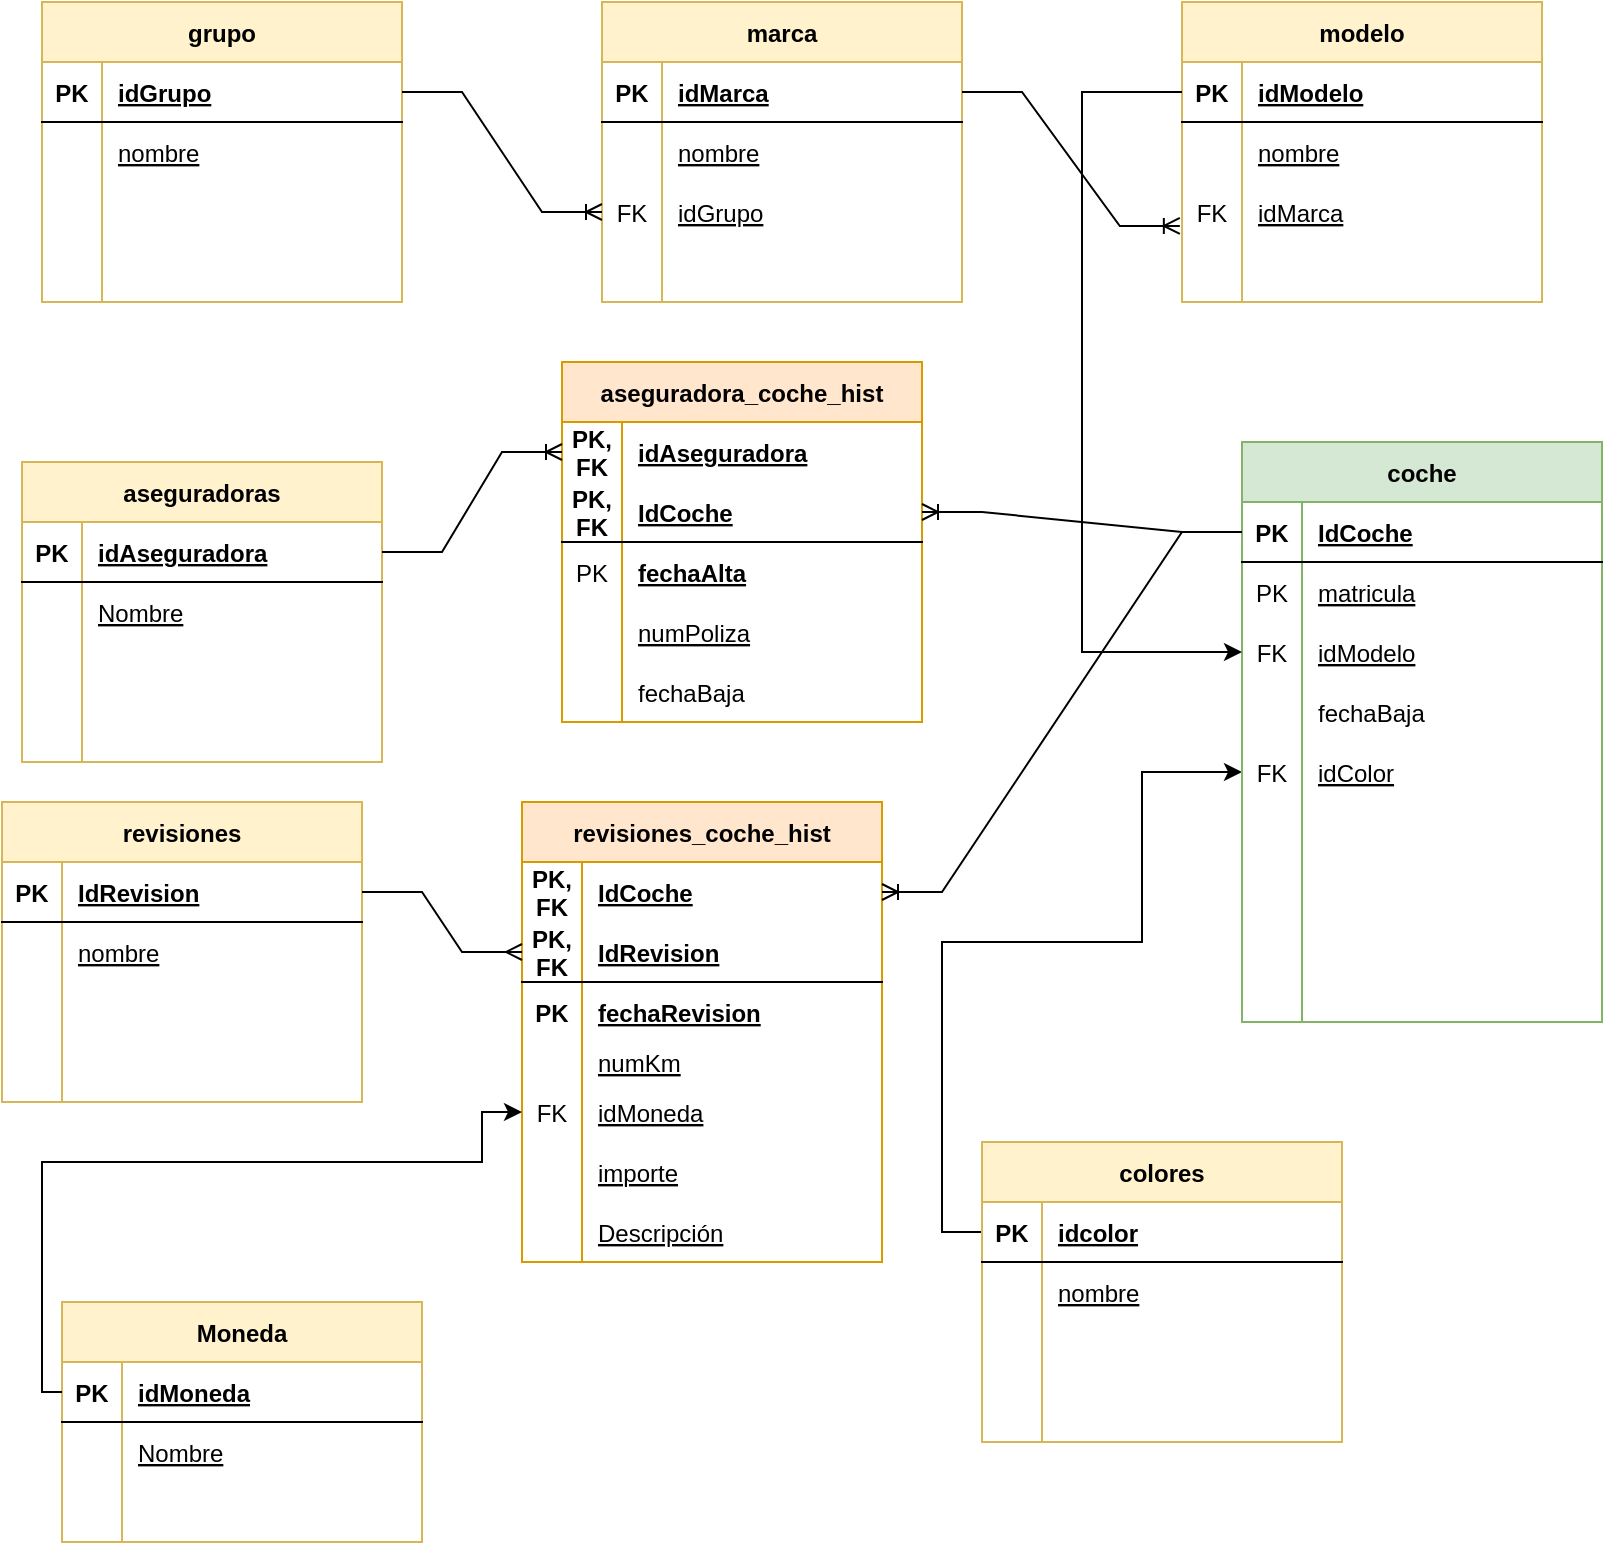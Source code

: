 <mxfile version="20.8.10" type="device"><diagram name="Página-1" id="8ZPopqEDgN9rbvy1Hq22"><mxGraphModel dx="1114" dy="656" grid="1" gridSize="10" guides="1" tooltips="1" connect="1" arrows="1" fold="1" page="1" pageScale="1" pageWidth="827" pageHeight="1169" math="0" shadow="0"><root><mxCell id="0"/><mxCell id="1" parent="0"/><mxCell id="r6GMOIAsIJF8lYgWLblV-1" value="grupo" style="shape=table;startSize=30;container=1;collapsible=1;childLayout=tableLayout;fixedRows=1;rowLines=0;fontStyle=1;align=center;resizeLast=1;fillColor=#fff2cc;strokeColor=#d6b656;" vertex="1" parent="1"><mxGeometry x="30" y="10" width="180" height="150" as="geometry"/></mxCell><mxCell id="r6GMOIAsIJF8lYgWLblV-2" value="" style="shape=tableRow;horizontal=0;startSize=0;swimlaneHead=0;swimlaneBody=0;fillColor=none;collapsible=0;dropTarget=0;points=[[0,0.5],[1,0.5]];portConstraint=eastwest;top=0;left=0;right=0;bottom=1;" vertex="1" parent="r6GMOIAsIJF8lYgWLblV-1"><mxGeometry y="30" width="180" height="30" as="geometry"/></mxCell><mxCell id="r6GMOIAsIJF8lYgWLblV-3" value="PK" style="shape=partialRectangle;connectable=0;fillColor=none;top=0;left=0;bottom=0;right=0;fontStyle=1;overflow=hidden;" vertex="1" parent="r6GMOIAsIJF8lYgWLblV-2"><mxGeometry width="30" height="30" as="geometry"><mxRectangle width="30" height="30" as="alternateBounds"/></mxGeometry></mxCell><mxCell id="r6GMOIAsIJF8lYgWLblV-4" value="idGrupo" style="shape=partialRectangle;connectable=0;fillColor=none;top=0;left=0;bottom=0;right=0;align=left;spacingLeft=6;fontStyle=5;overflow=hidden;" vertex="1" parent="r6GMOIAsIJF8lYgWLblV-2"><mxGeometry x="30" width="150" height="30" as="geometry"><mxRectangle width="150" height="30" as="alternateBounds"/></mxGeometry></mxCell><mxCell id="r6GMOIAsIJF8lYgWLblV-5" value="" style="shape=tableRow;horizontal=0;startSize=0;swimlaneHead=0;swimlaneBody=0;fillColor=none;collapsible=0;dropTarget=0;points=[[0,0.5],[1,0.5]];portConstraint=eastwest;top=0;left=0;right=0;bottom=0;" vertex="1" parent="r6GMOIAsIJF8lYgWLblV-1"><mxGeometry y="60" width="180" height="30" as="geometry"/></mxCell><mxCell id="r6GMOIAsIJF8lYgWLblV-6" value="" style="shape=partialRectangle;connectable=0;fillColor=none;top=0;left=0;bottom=0;right=0;editable=1;overflow=hidden;" vertex="1" parent="r6GMOIAsIJF8lYgWLblV-5"><mxGeometry width="30" height="30" as="geometry"><mxRectangle width="30" height="30" as="alternateBounds"/></mxGeometry></mxCell><mxCell id="r6GMOIAsIJF8lYgWLblV-7" value="nombre" style="shape=partialRectangle;connectable=0;fillColor=none;top=0;left=0;bottom=0;right=0;align=left;spacingLeft=6;overflow=hidden;fontStyle=4" vertex="1" parent="r6GMOIAsIJF8lYgWLblV-5"><mxGeometry x="30" width="150" height="30" as="geometry"><mxRectangle width="150" height="30" as="alternateBounds"/></mxGeometry></mxCell><mxCell id="r6GMOIAsIJF8lYgWLblV-8" value="" style="shape=tableRow;horizontal=0;startSize=0;swimlaneHead=0;swimlaneBody=0;fillColor=none;collapsible=0;dropTarget=0;points=[[0,0.5],[1,0.5]];portConstraint=eastwest;top=0;left=0;right=0;bottom=0;" vertex="1" parent="r6GMOIAsIJF8lYgWLblV-1"><mxGeometry y="90" width="180" height="30" as="geometry"/></mxCell><mxCell id="r6GMOIAsIJF8lYgWLblV-9" value="" style="shape=partialRectangle;connectable=0;fillColor=none;top=0;left=0;bottom=0;right=0;editable=1;overflow=hidden;" vertex="1" parent="r6GMOIAsIJF8lYgWLblV-8"><mxGeometry width="30" height="30" as="geometry"><mxRectangle width="30" height="30" as="alternateBounds"/></mxGeometry></mxCell><mxCell id="r6GMOIAsIJF8lYgWLblV-10" value="" style="shape=partialRectangle;connectable=0;fillColor=none;top=0;left=0;bottom=0;right=0;align=left;spacingLeft=6;overflow=hidden;" vertex="1" parent="r6GMOIAsIJF8lYgWLblV-8"><mxGeometry x="30" width="150" height="30" as="geometry"><mxRectangle width="150" height="30" as="alternateBounds"/></mxGeometry></mxCell><mxCell id="r6GMOIAsIJF8lYgWLblV-11" value="" style="shape=tableRow;horizontal=0;startSize=0;swimlaneHead=0;swimlaneBody=0;fillColor=none;collapsible=0;dropTarget=0;points=[[0,0.5],[1,0.5]];portConstraint=eastwest;top=0;left=0;right=0;bottom=0;" vertex="1" parent="r6GMOIAsIJF8lYgWLblV-1"><mxGeometry y="120" width="180" height="30" as="geometry"/></mxCell><mxCell id="r6GMOIAsIJF8lYgWLblV-12" value="" style="shape=partialRectangle;connectable=0;fillColor=none;top=0;left=0;bottom=0;right=0;editable=1;overflow=hidden;" vertex="1" parent="r6GMOIAsIJF8lYgWLblV-11"><mxGeometry width="30" height="30" as="geometry"><mxRectangle width="30" height="30" as="alternateBounds"/></mxGeometry></mxCell><mxCell id="r6GMOIAsIJF8lYgWLblV-13" value="" style="shape=partialRectangle;connectable=0;fillColor=none;top=0;left=0;bottom=0;right=0;align=left;spacingLeft=6;overflow=hidden;" vertex="1" parent="r6GMOIAsIJF8lYgWLblV-11"><mxGeometry x="30" width="150" height="30" as="geometry"><mxRectangle width="150" height="30" as="alternateBounds"/></mxGeometry></mxCell><mxCell id="r6GMOIAsIJF8lYgWLblV-14" value="marca" style="shape=table;startSize=30;container=1;collapsible=1;childLayout=tableLayout;fixedRows=1;rowLines=0;fontStyle=1;align=center;resizeLast=1;fillColor=#fff2cc;strokeColor=#d6b656;" vertex="1" parent="1"><mxGeometry x="310" y="10" width="180" height="150" as="geometry"/></mxCell><mxCell id="r6GMOIAsIJF8lYgWLblV-15" value="" style="shape=tableRow;horizontal=0;startSize=0;swimlaneHead=0;swimlaneBody=0;fillColor=none;collapsible=0;dropTarget=0;points=[[0,0.5],[1,0.5]];portConstraint=eastwest;top=0;left=0;right=0;bottom=1;" vertex="1" parent="r6GMOIAsIJF8lYgWLblV-14"><mxGeometry y="30" width="180" height="30" as="geometry"/></mxCell><mxCell id="r6GMOIAsIJF8lYgWLblV-16" value="PK" style="shape=partialRectangle;connectable=0;fillColor=none;top=0;left=0;bottom=0;right=0;fontStyle=1;overflow=hidden;" vertex="1" parent="r6GMOIAsIJF8lYgWLblV-15"><mxGeometry width="30" height="30" as="geometry"><mxRectangle width="30" height="30" as="alternateBounds"/></mxGeometry></mxCell><mxCell id="r6GMOIAsIJF8lYgWLblV-17" value="idMarca" style="shape=partialRectangle;connectable=0;fillColor=none;top=0;left=0;bottom=0;right=0;align=left;spacingLeft=6;fontStyle=5;overflow=hidden;" vertex="1" parent="r6GMOIAsIJF8lYgWLblV-15"><mxGeometry x="30" width="150" height="30" as="geometry"><mxRectangle width="150" height="30" as="alternateBounds"/></mxGeometry></mxCell><mxCell id="r6GMOIAsIJF8lYgWLblV-18" value="" style="shape=tableRow;horizontal=0;startSize=0;swimlaneHead=0;swimlaneBody=0;fillColor=none;collapsible=0;dropTarget=0;points=[[0,0.5],[1,0.5]];portConstraint=eastwest;top=0;left=0;right=0;bottom=0;" vertex="1" parent="r6GMOIAsIJF8lYgWLblV-14"><mxGeometry y="60" width="180" height="30" as="geometry"/></mxCell><mxCell id="r6GMOIAsIJF8lYgWLblV-19" value="" style="shape=partialRectangle;connectable=0;fillColor=none;top=0;left=0;bottom=0;right=0;editable=1;overflow=hidden;" vertex="1" parent="r6GMOIAsIJF8lYgWLblV-18"><mxGeometry width="30" height="30" as="geometry"><mxRectangle width="30" height="30" as="alternateBounds"/></mxGeometry></mxCell><mxCell id="r6GMOIAsIJF8lYgWLblV-20" value="nombre" style="shape=partialRectangle;connectable=0;fillColor=none;top=0;left=0;bottom=0;right=0;align=left;spacingLeft=6;overflow=hidden;fontStyle=4" vertex="1" parent="r6GMOIAsIJF8lYgWLblV-18"><mxGeometry x="30" width="150" height="30" as="geometry"><mxRectangle width="150" height="30" as="alternateBounds"/></mxGeometry></mxCell><mxCell id="r6GMOIAsIJF8lYgWLblV-21" value="" style="shape=tableRow;horizontal=0;startSize=0;swimlaneHead=0;swimlaneBody=0;fillColor=none;collapsible=0;dropTarget=0;points=[[0,0.5],[1,0.5]];portConstraint=eastwest;top=0;left=0;right=0;bottom=0;" vertex="1" parent="r6GMOIAsIJF8lYgWLblV-14"><mxGeometry y="90" width="180" height="30" as="geometry"/></mxCell><mxCell id="r6GMOIAsIJF8lYgWLblV-22" value="FK" style="shape=partialRectangle;connectable=0;fillColor=none;top=0;left=0;bottom=0;right=0;editable=1;overflow=hidden;" vertex="1" parent="r6GMOIAsIJF8lYgWLblV-21"><mxGeometry width="30" height="30" as="geometry"><mxRectangle width="30" height="30" as="alternateBounds"/></mxGeometry></mxCell><mxCell id="r6GMOIAsIJF8lYgWLblV-23" value="idGrupo" style="shape=partialRectangle;connectable=0;fillColor=none;top=0;left=0;bottom=0;right=0;align=left;spacingLeft=6;overflow=hidden;fontStyle=4" vertex="1" parent="r6GMOIAsIJF8lYgWLblV-21"><mxGeometry x="30" width="150" height="30" as="geometry"><mxRectangle width="150" height="30" as="alternateBounds"/></mxGeometry></mxCell><mxCell id="r6GMOIAsIJF8lYgWLblV-24" value="" style="shape=tableRow;horizontal=0;startSize=0;swimlaneHead=0;swimlaneBody=0;fillColor=none;collapsible=0;dropTarget=0;points=[[0,0.5],[1,0.5]];portConstraint=eastwest;top=0;left=0;right=0;bottom=0;" vertex="1" parent="r6GMOIAsIJF8lYgWLblV-14"><mxGeometry y="120" width="180" height="30" as="geometry"/></mxCell><mxCell id="r6GMOIAsIJF8lYgWLblV-25" value="" style="shape=partialRectangle;connectable=0;fillColor=none;top=0;left=0;bottom=0;right=0;editable=1;overflow=hidden;" vertex="1" parent="r6GMOIAsIJF8lYgWLblV-24"><mxGeometry width="30" height="30" as="geometry"><mxRectangle width="30" height="30" as="alternateBounds"/></mxGeometry></mxCell><mxCell id="r6GMOIAsIJF8lYgWLblV-26" value="" style="shape=partialRectangle;connectable=0;fillColor=none;top=0;left=0;bottom=0;right=0;align=left;spacingLeft=6;overflow=hidden;" vertex="1" parent="r6GMOIAsIJF8lYgWLblV-24"><mxGeometry x="30" width="150" height="30" as="geometry"><mxRectangle width="150" height="30" as="alternateBounds"/></mxGeometry></mxCell><mxCell id="r6GMOIAsIJF8lYgWLblV-27" value="modelo" style="shape=table;startSize=30;container=1;collapsible=1;childLayout=tableLayout;fixedRows=1;rowLines=0;fontStyle=1;align=center;resizeLast=1;fillColor=#fff2cc;strokeColor=#d6b656;" vertex="1" parent="1"><mxGeometry x="600" y="10" width="180" height="150" as="geometry"/></mxCell><mxCell id="r6GMOIAsIJF8lYgWLblV-28" value="" style="shape=tableRow;horizontal=0;startSize=0;swimlaneHead=0;swimlaneBody=0;fillColor=none;collapsible=0;dropTarget=0;points=[[0,0.5],[1,0.5]];portConstraint=eastwest;top=0;left=0;right=0;bottom=1;" vertex="1" parent="r6GMOIAsIJF8lYgWLblV-27"><mxGeometry y="30" width="180" height="30" as="geometry"/></mxCell><mxCell id="r6GMOIAsIJF8lYgWLblV-29" value="PK" style="shape=partialRectangle;connectable=0;fillColor=none;top=0;left=0;bottom=0;right=0;fontStyle=1;overflow=hidden;" vertex="1" parent="r6GMOIAsIJF8lYgWLblV-28"><mxGeometry width="30" height="30" as="geometry"><mxRectangle width="30" height="30" as="alternateBounds"/></mxGeometry></mxCell><mxCell id="r6GMOIAsIJF8lYgWLblV-30" value="idModelo" style="shape=partialRectangle;connectable=0;fillColor=none;top=0;left=0;bottom=0;right=0;align=left;spacingLeft=6;fontStyle=5;overflow=hidden;" vertex="1" parent="r6GMOIAsIJF8lYgWLblV-28"><mxGeometry x="30" width="150" height="30" as="geometry"><mxRectangle width="150" height="30" as="alternateBounds"/></mxGeometry></mxCell><mxCell id="r6GMOIAsIJF8lYgWLblV-31" value="" style="shape=tableRow;horizontal=0;startSize=0;swimlaneHead=0;swimlaneBody=0;fillColor=none;collapsible=0;dropTarget=0;points=[[0,0.5],[1,0.5]];portConstraint=eastwest;top=0;left=0;right=0;bottom=0;" vertex="1" parent="r6GMOIAsIJF8lYgWLblV-27"><mxGeometry y="60" width="180" height="30" as="geometry"/></mxCell><mxCell id="r6GMOIAsIJF8lYgWLblV-32" value="" style="shape=partialRectangle;connectable=0;fillColor=none;top=0;left=0;bottom=0;right=0;editable=1;overflow=hidden;" vertex="1" parent="r6GMOIAsIJF8lYgWLblV-31"><mxGeometry width="30" height="30" as="geometry"><mxRectangle width="30" height="30" as="alternateBounds"/></mxGeometry></mxCell><mxCell id="r6GMOIAsIJF8lYgWLblV-33" value="nombre" style="shape=partialRectangle;connectable=0;fillColor=none;top=0;left=0;bottom=0;right=0;align=left;spacingLeft=6;overflow=hidden;fontStyle=4" vertex="1" parent="r6GMOIAsIJF8lYgWLblV-31"><mxGeometry x="30" width="150" height="30" as="geometry"><mxRectangle width="150" height="30" as="alternateBounds"/></mxGeometry></mxCell><mxCell id="r6GMOIAsIJF8lYgWLblV-34" value="" style="shape=tableRow;horizontal=0;startSize=0;swimlaneHead=0;swimlaneBody=0;fillColor=none;collapsible=0;dropTarget=0;points=[[0,0.5],[1,0.5]];portConstraint=eastwest;top=0;left=0;right=0;bottom=0;" vertex="1" parent="r6GMOIAsIJF8lYgWLblV-27"><mxGeometry y="90" width="180" height="30" as="geometry"/></mxCell><mxCell id="r6GMOIAsIJF8lYgWLblV-35" value="FK" style="shape=partialRectangle;connectable=0;fillColor=none;top=0;left=0;bottom=0;right=0;editable=1;overflow=hidden;" vertex="1" parent="r6GMOIAsIJF8lYgWLblV-34"><mxGeometry width="30" height="30" as="geometry"><mxRectangle width="30" height="30" as="alternateBounds"/></mxGeometry></mxCell><mxCell id="r6GMOIAsIJF8lYgWLblV-36" value="idMarca" style="shape=partialRectangle;connectable=0;fillColor=none;top=0;left=0;bottom=0;right=0;align=left;spacingLeft=6;overflow=hidden;fontStyle=4" vertex="1" parent="r6GMOIAsIJF8lYgWLblV-34"><mxGeometry x="30" width="150" height="30" as="geometry"><mxRectangle width="150" height="30" as="alternateBounds"/></mxGeometry></mxCell><mxCell id="r6GMOIAsIJF8lYgWLblV-37" value="" style="shape=tableRow;horizontal=0;startSize=0;swimlaneHead=0;swimlaneBody=0;fillColor=none;collapsible=0;dropTarget=0;points=[[0,0.5],[1,0.5]];portConstraint=eastwest;top=0;left=0;right=0;bottom=0;" vertex="1" parent="r6GMOIAsIJF8lYgWLblV-27"><mxGeometry y="120" width="180" height="30" as="geometry"/></mxCell><mxCell id="r6GMOIAsIJF8lYgWLblV-38" value="" style="shape=partialRectangle;connectable=0;fillColor=none;top=0;left=0;bottom=0;right=0;editable=1;overflow=hidden;" vertex="1" parent="r6GMOIAsIJF8lYgWLblV-37"><mxGeometry width="30" height="30" as="geometry"><mxRectangle width="30" height="30" as="alternateBounds"/></mxGeometry></mxCell><mxCell id="r6GMOIAsIJF8lYgWLblV-39" value="" style="shape=partialRectangle;connectable=0;fillColor=none;top=0;left=0;bottom=0;right=0;align=left;spacingLeft=6;overflow=hidden;" vertex="1" parent="r6GMOIAsIJF8lYgWLblV-37"><mxGeometry x="30" width="150" height="30" as="geometry"><mxRectangle width="150" height="30" as="alternateBounds"/></mxGeometry></mxCell><mxCell id="r6GMOIAsIJF8lYgWLblV-219" style="edgeStyle=orthogonalEdgeStyle;rounded=0;orthogonalLoop=1;jettySize=auto;html=1;entryX=0;entryY=0.5;entryDx=0;entryDy=0;exitX=0;exitY=0.5;exitDx=0;exitDy=0;" edge="1" parent="1" source="r6GMOIAsIJF8lYgWLblV-41" target="r6GMOIAsIJF8lYgWLblV-91"><mxGeometry relative="1" as="geometry"><Array as="points"><mxPoint x="480" y="625"/><mxPoint x="480" y="480"/><mxPoint x="580" y="480"/><mxPoint x="580" y="395"/></Array></mxGeometry></mxCell><mxCell id="r6GMOIAsIJF8lYgWLblV-40" value="colores" style="shape=table;startSize=30;container=1;collapsible=1;childLayout=tableLayout;fixedRows=1;rowLines=0;fontStyle=1;align=center;resizeLast=1;fillColor=#fff2cc;strokeColor=#d6b656;" vertex="1" parent="1"><mxGeometry x="500" y="580" width="180" height="150" as="geometry"/></mxCell><mxCell id="r6GMOIAsIJF8lYgWLblV-41" value="" style="shape=tableRow;horizontal=0;startSize=0;swimlaneHead=0;swimlaneBody=0;fillColor=none;collapsible=0;dropTarget=0;points=[[0,0.5],[1,0.5]];portConstraint=eastwest;top=0;left=0;right=0;bottom=1;" vertex="1" parent="r6GMOIAsIJF8lYgWLblV-40"><mxGeometry y="30" width="180" height="30" as="geometry"/></mxCell><mxCell id="r6GMOIAsIJF8lYgWLblV-42" value="PK" style="shape=partialRectangle;connectable=0;fillColor=none;top=0;left=0;bottom=0;right=0;fontStyle=1;overflow=hidden;" vertex="1" parent="r6GMOIAsIJF8lYgWLblV-41"><mxGeometry width="30" height="30" as="geometry"><mxRectangle width="30" height="30" as="alternateBounds"/></mxGeometry></mxCell><mxCell id="r6GMOIAsIJF8lYgWLblV-43" value="idcolor" style="shape=partialRectangle;connectable=0;fillColor=none;top=0;left=0;bottom=0;right=0;align=left;spacingLeft=6;fontStyle=5;overflow=hidden;" vertex="1" parent="r6GMOIAsIJF8lYgWLblV-41"><mxGeometry x="30" width="150" height="30" as="geometry"><mxRectangle width="150" height="30" as="alternateBounds"/></mxGeometry></mxCell><mxCell id="r6GMOIAsIJF8lYgWLblV-44" value="" style="shape=tableRow;horizontal=0;startSize=0;swimlaneHead=0;swimlaneBody=0;fillColor=none;collapsible=0;dropTarget=0;points=[[0,0.5],[1,0.5]];portConstraint=eastwest;top=0;left=0;right=0;bottom=0;" vertex="1" parent="r6GMOIAsIJF8lYgWLblV-40"><mxGeometry y="60" width="180" height="30" as="geometry"/></mxCell><mxCell id="r6GMOIAsIJF8lYgWLblV-45" value="" style="shape=partialRectangle;connectable=0;fillColor=none;top=0;left=0;bottom=0;right=0;editable=1;overflow=hidden;" vertex="1" parent="r6GMOIAsIJF8lYgWLblV-44"><mxGeometry width="30" height="30" as="geometry"><mxRectangle width="30" height="30" as="alternateBounds"/></mxGeometry></mxCell><mxCell id="r6GMOIAsIJF8lYgWLblV-46" value="nombre" style="shape=partialRectangle;connectable=0;fillColor=none;top=0;left=0;bottom=0;right=0;align=left;spacingLeft=6;overflow=hidden;fontStyle=4" vertex="1" parent="r6GMOIAsIJF8lYgWLblV-44"><mxGeometry x="30" width="150" height="30" as="geometry"><mxRectangle width="150" height="30" as="alternateBounds"/></mxGeometry></mxCell><mxCell id="r6GMOIAsIJF8lYgWLblV-47" value="" style="shape=tableRow;horizontal=0;startSize=0;swimlaneHead=0;swimlaneBody=0;fillColor=none;collapsible=0;dropTarget=0;points=[[0,0.5],[1,0.5]];portConstraint=eastwest;top=0;left=0;right=0;bottom=0;" vertex="1" parent="r6GMOIAsIJF8lYgWLblV-40"><mxGeometry y="90" width="180" height="30" as="geometry"/></mxCell><mxCell id="r6GMOIAsIJF8lYgWLblV-48" value="" style="shape=partialRectangle;connectable=0;fillColor=none;top=0;left=0;bottom=0;right=0;editable=1;overflow=hidden;" vertex="1" parent="r6GMOIAsIJF8lYgWLblV-47"><mxGeometry width="30" height="30" as="geometry"><mxRectangle width="30" height="30" as="alternateBounds"/></mxGeometry></mxCell><mxCell id="r6GMOIAsIJF8lYgWLblV-49" value="" style="shape=partialRectangle;connectable=0;fillColor=none;top=0;left=0;bottom=0;right=0;align=left;spacingLeft=6;overflow=hidden;" vertex="1" parent="r6GMOIAsIJF8lYgWLblV-47"><mxGeometry x="30" width="150" height="30" as="geometry"><mxRectangle width="150" height="30" as="alternateBounds"/></mxGeometry></mxCell><mxCell id="r6GMOIAsIJF8lYgWLblV-50" value="" style="shape=tableRow;horizontal=0;startSize=0;swimlaneHead=0;swimlaneBody=0;fillColor=none;collapsible=0;dropTarget=0;points=[[0,0.5],[1,0.5]];portConstraint=eastwest;top=0;left=0;right=0;bottom=0;" vertex="1" parent="r6GMOIAsIJF8lYgWLblV-40"><mxGeometry y="120" width="180" height="30" as="geometry"/></mxCell><mxCell id="r6GMOIAsIJF8lYgWLblV-51" value="" style="shape=partialRectangle;connectable=0;fillColor=none;top=0;left=0;bottom=0;right=0;editable=1;overflow=hidden;" vertex="1" parent="r6GMOIAsIJF8lYgWLblV-50"><mxGeometry width="30" height="30" as="geometry"><mxRectangle width="30" height="30" as="alternateBounds"/></mxGeometry></mxCell><mxCell id="r6GMOIAsIJF8lYgWLblV-52" value="" style="shape=partialRectangle;connectable=0;fillColor=none;top=0;left=0;bottom=0;right=0;align=left;spacingLeft=6;overflow=hidden;" vertex="1" parent="r6GMOIAsIJF8lYgWLblV-50"><mxGeometry x="30" width="150" height="30" as="geometry"><mxRectangle width="150" height="30" as="alternateBounds"/></mxGeometry></mxCell><mxCell id="r6GMOIAsIJF8lYgWLblV-66" value="aseguradoras" style="shape=table;startSize=30;container=1;collapsible=1;childLayout=tableLayout;fixedRows=1;rowLines=0;fontStyle=1;align=center;resizeLast=1;fillColor=#fff2cc;strokeColor=#d6b656;" vertex="1" parent="1"><mxGeometry x="20" y="240" width="180" height="150" as="geometry"/></mxCell><mxCell id="r6GMOIAsIJF8lYgWLblV-67" value="" style="shape=tableRow;horizontal=0;startSize=0;swimlaneHead=0;swimlaneBody=0;fillColor=none;collapsible=0;dropTarget=0;points=[[0,0.5],[1,0.5]];portConstraint=eastwest;top=0;left=0;right=0;bottom=1;" vertex="1" parent="r6GMOIAsIJF8lYgWLblV-66"><mxGeometry y="30" width="180" height="30" as="geometry"/></mxCell><mxCell id="r6GMOIAsIJF8lYgWLblV-68" value="PK" style="shape=partialRectangle;connectable=0;fillColor=none;top=0;left=0;bottom=0;right=0;fontStyle=1;overflow=hidden;" vertex="1" parent="r6GMOIAsIJF8lYgWLblV-67"><mxGeometry width="30" height="30" as="geometry"><mxRectangle width="30" height="30" as="alternateBounds"/></mxGeometry></mxCell><mxCell id="r6GMOIAsIJF8lYgWLblV-69" value="idAseguradora" style="shape=partialRectangle;connectable=0;fillColor=none;top=0;left=0;bottom=0;right=0;align=left;spacingLeft=6;fontStyle=5;overflow=hidden;" vertex="1" parent="r6GMOIAsIJF8lYgWLblV-67"><mxGeometry x="30" width="150" height="30" as="geometry"><mxRectangle width="150" height="30" as="alternateBounds"/></mxGeometry></mxCell><mxCell id="r6GMOIAsIJF8lYgWLblV-70" value="" style="shape=tableRow;horizontal=0;startSize=0;swimlaneHead=0;swimlaneBody=0;fillColor=none;collapsible=0;dropTarget=0;points=[[0,0.5],[1,0.5]];portConstraint=eastwest;top=0;left=0;right=0;bottom=0;" vertex="1" parent="r6GMOIAsIJF8lYgWLblV-66"><mxGeometry y="60" width="180" height="30" as="geometry"/></mxCell><mxCell id="r6GMOIAsIJF8lYgWLblV-71" value="" style="shape=partialRectangle;connectable=0;fillColor=none;top=0;left=0;bottom=0;right=0;editable=1;overflow=hidden;" vertex="1" parent="r6GMOIAsIJF8lYgWLblV-70"><mxGeometry width="30" height="30" as="geometry"><mxRectangle width="30" height="30" as="alternateBounds"/></mxGeometry></mxCell><mxCell id="r6GMOIAsIJF8lYgWLblV-72" value="Nombre" style="shape=partialRectangle;connectable=0;fillColor=none;top=0;left=0;bottom=0;right=0;align=left;spacingLeft=6;overflow=hidden;fontStyle=4" vertex="1" parent="r6GMOIAsIJF8lYgWLblV-70"><mxGeometry x="30" width="150" height="30" as="geometry"><mxRectangle width="150" height="30" as="alternateBounds"/></mxGeometry></mxCell><mxCell id="r6GMOIAsIJF8lYgWLblV-73" value="" style="shape=tableRow;horizontal=0;startSize=0;swimlaneHead=0;swimlaneBody=0;fillColor=none;collapsible=0;dropTarget=0;points=[[0,0.5],[1,0.5]];portConstraint=eastwest;top=0;left=0;right=0;bottom=0;" vertex="1" parent="r6GMOIAsIJF8lYgWLblV-66"><mxGeometry y="90" width="180" height="30" as="geometry"/></mxCell><mxCell id="r6GMOIAsIJF8lYgWLblV-74" value="" style="shape=partialRectangle;connectable=0;fillColor=none;top=0;left=0;bottom=0;right=0;editable=1;overflow=hidden;" vertex="1" parent="r6GMOIAsIJF8lYgWLblV-73"><mxGeometry width="30" height="30" as="geometry"><mxRectangle width="30" height="30" as="alternateBounds"/></mxGeometry></mxCell><mxCell id="r6GMOIAsIJF8lYgWLblV-75" value="" style="shape=partialRectangle;connectable=0;fillColor=none;top=0;left=0;bottom=0;right=0;align=left;spacingLeft=6;overflow=hidden;" vertex="1" parent="r6GMOIAsIJF8lYgWLblV-73"><mxGeometry x="30" width="150" height="30" as="geometry"><mxRectangle width="150" height="30" as="alternateBounds"/></mxGeometry></mxCell><mxCell id="r6GMOIAsIJF8lYgWLblV-76" value="" style="shape=tableRow;horizontal=0;startSize=0;swimlaneHead=0;swimlaneBody=0;fillColor=none;collapsible=0;dropTarget=0;points=[[0,0.5],[1,0.5]];portConstraint=eastwest;top=0;left=0;right=0;bottom=0;" vertex="1" parent="r6GMOIAsIJF8lYgWLblV-66"><mxGeometry y="120" width="180" height="30" as="geometry"/></mxCell><mxCell id="r6GMOIAsIJF8lYgWLblV-77" value="" style="shape=partialRectangle;connectable=0;fillColor=none;top=0;left=0;bottom=0;right=0;editable=1;overflow=hidden;" vertex="1" parent="r6GMOIAsIJF8lYgWLblV-76"><mxGeometry width="30" height="30" as="geometry"><mxRectangle width="30" height="30" as="alternateBounds"/></mxGeometry></mxCell><mxCell id="r6GMOIAsIJF8lYgWLblV-78" value="" style="shape=partialRectangle;connectable=0;fillColor=none;top=0;left=0;bottom=0;right=0;align=left;spacingLeft=6;overflow=hidden;" vertex="1" parent="r6GMOIAsIJF8lYgWLblV-76"><mxGeometry x="30" width="150" height="30" as="geometry"><mxRectangle width="150" height="30" as="alternateBounds"/></mxGeometry></mxCell><mxCell id="r6GMOIAsIJF8lYgWLblV-79" value="" style="edgeStyle=entityRelationEdgeStyle;fontSize=12;html=1;endArrow=ERoneToMany;rounded=0;exitX=1;exitY=0.5;exitDx=0;exitDy=0;entryX=0;entryY=0.5;entryDx=0;entryDy=0;" edge="1" parent="1" source="r6GMOIAsIJF8lYgWLblV-2" target="r6GMOIAsIJF8lYgWLblV-21"><mxGeometry width="100" height="100" relative="1" as="geometry"><mxPoint x="230" y="330" as="sourcePoint"/><mxPoint x="330" y="230" as="targetPoint"/></mxGeometry></mxCell><mxCell id="r6GMOIAsIJF8lYgWLblV-80" value="" style="edgeStyle=entityRelationEdgeStyle;fontSize=12;html=1;endArrow=ERoneToMany;rounded=0;exitX=1;exitY=0.5;exitDx=0;exitDy=0;entryX=-0.006;entryY=0.733;entryDx=0;entryDy=0;entryPerimeter=0;" edge="1" parent="1" source="r6GMOIAsIJF8lYgWLblV-15" target="r6GMOIAsIJF8lYgWLblV-34"><mxGeometry width="100" height="100" relative="1" as="geometry"><mxPoint x="510" y="162.5" as="sourcePoint"/><mxPoint x="610" y="227.5" as="targetPoint"/></mxGeometry></mxCell><mxCell id="r6GMOIAsIJF8lYgWLblV-81" value="coche" style="shape=table;startSize=30;container=1;collapsible=1;childLayout=tableLayout;fixedRows=1;rowLines=0;fontStyle=1;align=center;resizeLast=1;fillColor=#d5e8d4;strokeColor=#82b366;" vertex="1" parent="1"><mxGeometry x="630" y="230" width="180" height="290" as="geometry"/></mxCell><mxCell id="r6GMOIAsIJF8lYgWLblV-82" value="" style="shape=tableRow;horizontal=0;startSize=0;swimlaneHead=0;swimlaneBody=0;fillColor=none;collapsible=0;dropTarget=0;points=[[0,0.5],[1,0.5]];portConstraint=eastwest;top=0;left=0;right=0;bottom=1;" vertex="1" parent="r6GMOIAsIJF8lYgWLblV-81"><mxGeometry y="30" width="180" height="30" as="geometry"/></mxCell><mxCell id="r6GMOIAsIJF8lYgWLblV-83" value="PK" style="shape=partialRectangle;connectable=0;fillColor=none;top=0;left=0;bottom=0;right=0;fontStyle=1;overflow=hidden;" vertex="1" parent="r6GMOIAsIJF8lYgWLblV-82"><mxGeometry width="30" height="30" as="geometry"><mxRectangle width="30" height="30" as="alternateBounds"/></mxGeometry></mxCell><mxCell id="r6GMOIAsIJF8lYgWLblV-84" value="IdCoche" style="shape=partialRectangle;connectable=0;fillColor=none;top=0;left=0;bottom=0;right=0;align=left;spacingLeft=6;fontStyle=5;overflow=hidden;" vertex="1" parent="r6GMOIAsIJF8lYgWLblV-82"><mxGeometry x="30" width="150" height="30" as="geometry"><mxRectangle width="150" height="30" as="alternateBounds"/></mxGeometry></mxCell><mxCell id="r6GMOIAsIJF8lYgWLblV-88" value="" style="shape=tableRow;horizontal=0;startSize=0;swimlaneHead=0;swimlaneBody=0;fillColor=none;collapsible=0;dropTarget=0;points=[[0,0.5],[1,0.5]];portConstraint=eastwest;top=0;left=0;right=0;bottom=0;" vertex="1" parent="r6GMOIAsIJF8lYgWLblV-81"><mxGeometry y="60" width="180" height="30" as="geometry"/></mxCell><mxCell id="r6GMOIAsIJF8lYgWLblV-89" value="PK" style="shape=partialRectangle;connectable=0;fillColor=none;top=0;left=0;bottom=0;right=0;editable=1;overflow=hidden;" vertex="1" parent="r6GMOIAsIJF8lYgWLblV-88"><mxGeometry width="30" height="30" as="geometry"><mxRectangle width="30" height="30" as="alternateBounds"/></mxGeometry></mxCell><mxCell id="r6GMOIAsIJF8lYgWLblV-90" value="matricula" style="shape=partialRectangle;connectable=0;fillColor=none;top=0;left=0;bottom=0;right=0;align=left;spacingLeft=6;overflow=hidden;fontStyle=4" vertex="1" parent="r6GMOIAsIJF8lYgWLblV-88"><mxGeometry x="30" width="150" height="30" as="geometry"><mxRectangle width="150" height="30" as="alternateBounds"/></mxGeometry></mxCell><mxCell id="r6GMOIAsIJF8lYgWLblV-153" value="" style="shape=tableRow;horizontal=0;startSize=0;swimlaneHead=0;swimlaneBody=0;fillColor=none;collapsible=0;dropTarget=0;points=[[0,0.5],[1,0.5]];portConstraint=eastwest;top=0;left=0;right=0;bottom=0;" vertex="1" parent="r6GMOIAsIJF8lYgWLblV-81"><mxGeometry y="90" width="180" height="30" as="geometry"/></mxCell><mxCell id="r6GMOIAsIJF8lYgWLblV-154" value="FK" style="shape=partialRectangle;connectable=0;fillColor=none;top=0;left=0;bottom=0;right=0;editable=1;overflow=hidden;" vertex="1" parent="r6GMOIAsIJF8lYgWLblV-153"><mxGeometry width="30" height="30" as="geometry"><mxRectangle width="30" height="30" as="alternateBounds"/></mxGeometry></mxCell><mxCell id="r6GMOIAsIJF8lYgWLblV-155" value="idModelo" style="shape=partialRectangle;connectable=0;fillColor=none;top=0;left=0;bottom=0;right=0;align=left;spacingLeft=6;overflow=hidden;fontStyle=4" vertex="1" parent="r6GMOIAsIJF8lYgWLblV-153"><mxGeometry x="30" width="150" height="30" as="geometry"><mxRectangle width="150" height="30" as="alternateBounds"/></mxGeometry></mxCell><mxCell id="r6GMOIAsIJF8lYgWLblV-128" value="" style="shape=tableRow;horizontal=0;startSize=0;swimlaneHead=0;swimlaneBody=0;fillColor=none;collapsible=0;dropTarget=0;points=[[0,0.5],[1,0.5]];portConstraint=eastwest;top=0;left=0;right=0;bottom=0;" vertex="1" parent="r6GMOIAsIJF8lYgWLblV-81"><mxGeometry y="120" width="180" height="30" as="geometry"/></mxCell><mxCell id="r6GMOIAsIJF8lYgWLblV-129" value="" style="shape=partialRectangle;connectable=0;fillColor=none;top=0;left=0;bottom=0;right=0;editable=1;overflow=hidden;" vertex="1" parent="r6GMOIAsIJF8lYgWLblV-128"><mxGeometry width="30" height="30" as="geometry"><mxRectangle width="30" height="30" as="alternateBounds"/></mxGeometry></mxCell><mxCell id="r6GMOIAsIJF8lYgWLblV-130" value="fechaBaja" style="shape=partialRectangle;connectable=0;fillColor=none;top=0;left=0;bottom=0;right=0;align=left;spacingLeft=6;overflow=hidden;" vertex="1" parent="r6GMOIAsIJF8lYgWLblV-128"><mxGeometry x="30" width="150" height="30" as="geometry"><mxRectangle width="150" height="30" as="alternateBounds"/></mxGeometry></mxCell><mxCell id="r6GMOIAsIJF8lYgWLblV-91" value="" style="shape=tableRow;horizontal=0;startSize=0;swimlaneHead=0;swimlaneBody=0;fillColor=none;collapsible=0;dropTarget=0;points=[[0,0.5],[1,0.5]];portConstraint=eastwest;top=0;left=0;right=0;bottom=0;" vertex="1" parent="r6GMOIAsIJF8lYgWLblV-81"><mxGeometry y="150" width="180" height="30" as="geometry"/></mxCell><mxCell id="r6GMOIAsIJF8lYgWLblV-92" value="FK" style="shape=partialRectangle;connectable=0;fillColor=none;top=0;left=0;bottom=0;right=0;editable=1;overflow=hidden;" vertex="1" parent="r6GMOIAsIJF8lYgWLblV-91"><mxGeometry width="30" height="30" as="geometry"><mxRectangle width="30" height="30" as="alternateBounds"/></mxGeometry></mxCell><mxCell id="r6GMOIAsIJF8lYgWLblV-93" value="idColor" style="shape=partialRectangle;connectable=0;fillColor=none;top=0;left=0;bottom=0;right=0;align=left;spacingLeft=6;overflow=hidden;fontStyle=4" vertex="1" parent="r6GMOIAsIJF8lYgWLblV-91"><mxGeometry x="30" width="150" height="30" as="geometry"><mxRectangle width="150" height="30" as="alternateBounds"/></mxGeometry></mxCell><mxCell id="r6GMOIAsIJF8lYgWLblV-85" value="" style="shape=tableRow;horizontal=0;startSize=0;swimlaneHead=0;swimlaneBody=0;fillColor=none;collapsible=0;dropTarget=0;points=[[0,0.5],[1,0.5]];portConstraint=eastwest;top=0;left=0;right=0;bottom=0;" vertex="1" parent="r6GMOIAsIJF8lYgWLblV-81"><mxGeometry y="180" width="180" height="30" as="geometry"/></mxCell><mxCell id="r6GMOIAsIJF8lYgWLblV-86" value="" style="shape=partialRectangle;connectable=0;fillColor=none;top=0;left=0;bottom=0;right=0;editable=1;overflow=hidden;" vertex="1" parent="r6GMOIAsIJF8lYgWLblV-85"><mxGeometry width="30" height="30" as="geometry"><mxRectangle width="30" height="30" as="alternateBounds"/></mxGeometry></mxCell><mxCell id="r6GMOIAsIJF8lYgWLblV-87" value="" style="shape=partialRectangle;connectable=0;fillColor=none;top=0;left=0;bottom=0;right=0;align=left;spacingLeft=6;overflow=hidden;" vertex="1" parent="r6GMOIAsIJF8lYgWLblV-85"><mxGeometry x="30" width="150" height="30" as="geometry"><mxRectangle width="150" height="30" as="alternateBounds"/></mxGeometry></mxCell><mxCell id="r6GMOIAsIJF8lYgWLblV-108" value="" style="shape=tableRow;horizontal=0;startSize=0;swimlaneHead=0;swimlaneBody=0;fillColor=none;collapsible=0;dropTarget=0;points=[[0,0.5],[1,0.5]];portConstraint=eastwest;top=0;left=0;right=0;bottom=0;" vertex="1" parent="r6GMOIAsIJF8lYgWLblV-81"><mxGeometry y="210" width="180" height="30" as="geometry"/></mxCell><mxCell id="r6GMOIAsIJF8lYgWLblV-109" value="" style="shape=partialRectangle;connectable=0;fillColor=none;top=0;left=0;bottom=0;right=0;editable=1;overflow=hidden;" vertex="1" parent="r6GMOIAsIJF8lYgWLblV-108"><mxGeometry width="30" height="30" as="geometry"><mxRectangle width="30" height="30" as="alternateBounds"/></mxGeometry></mxCell><mxCell id="r6GMOIAsIJF8lYgWLblV-110" value="" style="shape=partialRectangle;connectable=0;fillColor=none;top=0;left=0;bottom=0;right=0;align=left;spacingLeft=6;overflow=hidden;" vertex="1" parent="r6GMOIAsIJF8lYgWLblV-108"><mxGeometry x="30" width="150" height="30" as="geometry"><mxRectangle width="150" height="30" as="alternateBounds"/></mxGeometry></mxCell><mxCell id="r6GMOIAsIJF8lYgWLblV-111" value="" style="shape=tableRow;horizontal=0;startSize=0;swimlaneHead=0;swimlaneBody=0;fillColor=none;collapsible=0;dropTarget=0;points=[[0,0.5],[1,0.5]];portConstraint=eastwest;top=0;left=0;right=0;bottom=0;" vertex="1" parent="r6GMOIAsIJF8lYgWLblV-81"><mxGeometry y="240" width="180" height="30" as="geometry"/></mxCell><mxCell id="r6GMOIAsIJF8lYgWLblV-112" value="" style="shape=partialRectangle;connectable=0;fillColor=none;top=0;left=0;bottom=0;right=0;editable=1;overflow=hidden;" vertex="1" parent="r6GMOIAsIJF8lYgWLblV-111"><mxGeometry width="30" height="30" as="geometry"><mxRectangle width="30" height="30" as="alternateBounds"/></mxGeometry></mxCell><mxCell id="r6GMOIAsIJF8lYgWLblV-113" value="" style="shape=partialRectangle;connectable=0;fillColor=none;top=0;left=0;bottom=0;right=0;align=left;spacingLeft=6;overflow=hidden;" vertex="1" parent="r6GMOIAsIJF8lYgWLblV-111"><mxGeometry x="30" width="150" height="30" as="geometry"><mxRectangle width="150" height="30" as="alternateBounds"/></mxGeometry></mxCell><mxCell id="r6GMOIAsIJF8lYgWLblV-150" value="" style="shape=tableRow;horizontal=0;startSize=0;swimlaneHead=0;swimlaneBody=0;fillColor=none;collapsible=0;dropTarget=0;points=[[0,0.5],[1,0.5]];portConstraint=eastwest;top=0;left=0;right=0;bottom=0;" vertex="1" parent="r6GMOIAsIJF8lYgWLblV-81"><mxGeometry y="270" width="180" height="20" as="geometry"/></mxCell><mxCell id="r6GMOIAsIJF8lYgWLblV-151" value="" style="shape=partialRectangle;connectable=0;fillColor=none;top=0;left=0;bottom=0;right=0;editable=1;overflow=hidden;" vertex="1" parent="r6GMOIAsIJF8lYgWLblV-150"><mxGeometry width="30" height="20" as="geometry"><mxRectangle width="30" height="20" as="alternateBounds"/></mxGeometry></mxCell><mxCell id="r6GMOIAsIJF8lYgWLblV-152" value="" style="shape=partialRectangle;connectable=0;fillColor=none;top=0;left=0;bottom=0;right=0;align=left;spacingLeft=6;overflow=hidden;" vertex="1" parent="r6GMOIAsIJF8lYgWLblV-150"><mxGeometry x="30" width="150" height="20" as="geometry"><mxRectangle width="150" height="20" as="alternateBounds"/></mxGeometry></mxCell><mxCell id="r6GMOIAsIJF8lYgWLblV-94" style="edgeStyle=orthogonalEdgeStyle;rounded=0;orthogonalLoop=1;jettySize=auto;html=1;entryX=0;entryY=0.5;entryDx=0;entryDy=0;exitX=0;exitY=0.5;exitDx=0;exitDy=0;" edge="1" parent="1" source="r6GMOIAsIJF8lYgWLblV-28" target="r6GMOIAsIJF8lYgWLblV-153"><mxGeometry relative="1" as="geometry"><Array as="points"><mxPoint x="550" y="55"/><mxPoint x="550" y="335"/><mxPoint x="610" y="335"/></Array></mxGeometry></mxCell><mxCell id="r6GMOIAsIJF8lYgWLblV-114" value="revisiones" style="shape=table;startSize=30;container=1;collapsible=1;childLayout=tableLayout;fixedRows=1;rowLines=0;fontStyle=1;align=center;resizeLast=1;fillColor=#fff2cc;strokeColor=#d6b656;" vertex="1" parent="1"><mxGeometry x="10" y="410" width="180" height="150" as="geometry"/></mxCell><mxCell id="r6GMOIAsIJF8lYgWLblV-115" value="" style="shape=tableRow;horizontal=0;startSize=0;swimlaneHead=0;swimlaneBody=0;fillColor=none;collapsible=0;dropTarget=0;points=[[0,0.5],[1,0.5]];portConstraint=eastwest;top=0;left=0;right=0;bottom=1;" vertex="1" parent="r6GMOIAsIJF8lYgWLblV-114"><mxGeometry y="30" width="180" height="30" as="geometry"/></mxCell><mxCell id="r6GMOIAsIJF8lYgWLblV-116" value="PK" style="shape=partialRectangle;connectable=0;fillColor=none;top=0;left=0;bottom=0;right=0;fontStyle=1;overflow=hidden;" vertex="1" parent="r6GMOIAsIJF8lYgWLblV-115"><mxGeometry width="30" height="30" as="geometry"><mxRectangle width="30" height="30" as="alternateBounds"/></mxGeometry></mxCell><mxCell id="r6GMOIAsIJF8lYgWLblV-117" value="IdRevision" style="shape=partialRectangle;connectable=0;fillColor=none;top=0;left=0;bottom=0;right=0;align=left;spacingLeft=6;fontStyle=5;overflow=hidden;" vertex="1" parent="r6GMOIAsIJF8lYgWLblV-115"><mxGeometry x="30" width="150" height="30" as="geometry"><mxRectangle width="150" height="30" as="alternateBounds"/></mxGeometry></mxCell><mxCell id="r6GMOIAsIJF8lYgWLblV-118" value="" style="shape=tableRow;horizontal=0;startSize=0;swimlaneHead=0;swimlaneBody=0;fillColor=none;collapsible=0;dropTarget=0;points=[[0,0.5],[1,0.5]];portConstraint=eastwest;top=0;left=0;right=0;bottom=0;" vertex="1" parent="r6GMOIAsIJF8lYgWLblV-114"><mxGeometry y="60" width="180" height="30" as="geometry"/></mxCell><mxCell id="r6GMOIAsIJF8lYgWLblV-119" value="" style="shape=partialRectangle;connectable=0;fillColor=none;top=0;left=0;bottom=0;right=0;editable=1;overflow=hidden;" vertex="1" parent="r6GMOIAsIJF8lYgWLblV-118"><mxGeometry width="30" height="30" as="geometry"><mxRectangle width="30" height="30" as="alternateBounds"/></mxGeometry></mxCell><mxCell id="r6GMOIAsIJF8lYgWLblV-120" value="nombre" style="shape=partialRectangle;connectable=0;fillColor=none;top=0;left=0;bottom=0;right=0;align=left;spacingLeft=6;overflow=hidden;fontStyle=4" vertex="1" parent="r6GMOIAsIJF8lYgWLblV-118"><mxGeometry x="30" width="150" height="30" as="geometry"><mxRectangle width="150" height="30" as="alternateBounds"/></mxGeometry></mxCell><mxCell id="r6GMOIAsIJF8lYgWLblV-121" value="" style="shape=tableRow;horizontal=0;startSize=0;swimlaneHead=0;swimlaneBody=0;fillColor=none;collapsible=0;dropTarget=0;points=[[0,0.5],[1,0.5]];portConstraint=eastwest;top=0;left=0;right=0;bottom=0;" vertex="1" parent="r6GMOIAsIJF8lYgWLblV-114"><mxGeometry y="90" width="180" height="30" as="geometry"/></mxCell><mxCell id="r6GMOIAsIJF8lYgWLblV-122" value="" style="shape=partialRectangle;connectable=0;fillColor=none;top=0;left=0;bottom=0;right=0;editable=1;overflow=hidden;" vertex="1" parent="r6GMOIAsIJF8lYgWLblV-121"><mxGeometry width="30" height="30" as="geometry"><mxRectangle width="30" height="30" as="alternateBounds"/></mxGeometry></mxCell><mxCell id="r6GMOIAsIJF8lYgWLblV-123" value="" style="shape=partialRectangle;connectable=0;fillColor=none;top=0;left=0;bottom=0;right=0;align=left;spacingLeft=6;overflow=hidden;" vertex="1" parent="r6GMOIAsIJF8lYgWLblV-121"><mxGeometry x="30" width="150" height="30" as="geometry"><mxRectangle width="150" height="30" as="alternateBounds"/></mxGeometry></mxCell><mxCell id="r6GMOIAsIJF8lYgWLblV-124" value="" style="shape=tableRow;horizontal=0;startSize=0;swimlaneHead=0;swimlaneBody=0;fillColor=none;collapsible=0;dropTarget=0;points=[[0,0.5],[1,0.5]];portConstraint=eastwest;top=0;left=0;right=0;bottom=0;" vertex="1" parent="r6GMOIAsIJF8lYgWLblV-114"><mxGeometry y="120" width="180" height="30" as="geometry"/></mxCell><mxCell id="r6GMOIAsIJF8lYgWLblV-125" value="" style="shape=partialRectangle;connectable=0;fillColor=none;top=0;left=0;bottom=0;right=0;editable=1;overflow=hidden;" vertex="1" parent="r6GMOIAsIJF8lYgWLblV-124"><mxGeometry width="30" height="30" as="geometry"><mxRectangle width="30" height="30" as="alternateBounds"/></mxGeometry></mxCell><mxCell id="r6GMOIAsIJF8lYgWLblV-126" value="" style="shape=partialRectangle;connectable=0;fillColor=none;top=0;left=0;bottom=0;right=0;align=left;spacingLeft=6;overflow=hidden;" vertex="1" parent="r6GMOIAsIJF8lYgWLblV-124"><mxGeometry x="30" width="150" height="30" as="geometry"><mxRectangle width="150" height="30" as="alternateBounds"/></mxGeometry></mxCell><mxCell id="r6GMOIAsIJF8lYgWLblV-131" value="aseguradora_coche_hist" style="shape=table;startSize=30;container=1;collapsible=1;childLayout=tableLayout;fixedRows=1;rowLines=0;fontStyle=1;align=center;resizeLast=1;fillColor=#ffe6cc;strokeColor=#d79b00;" vertex="1" parent="1"><mxGeometry x="290" y="190" width="180" height="180" as="geometry"/></mxCell><mxCell id="r6GMOIAsIJF8lYgWLblV-141" value="" style="shape=tableRow;horizontal=0;startSize=0;swimlaneHead=0;swimlaneBody=0;fillColor=none;collapsible=0;dropTarget=0;points=[[0,0.5],[1,0.5]];portConstraint=eastwest;top=0;left=0;right=0;bottom=0;" vertex="1" parent="r6GMOIAsIJF8lYgWLblV-131"><mxGeometry y="30" width="180" height="30" as="geometry"/></mxCell><mxCell id="r6GMOIAsIJF8lYgWLblV-142" value="PK,&#10;FK" style="shape=partialRectangle;connectable=0;fillColor=none;top=0;left=0;bottom=0;right=0;editable=1;overflow=hidden;fontStyle=1" vertex="1" parent="r6GMOIAsIJF8lYgWLblV-141"><mxGeometry width="30" height="30" as="geometry"><mxRectangle width="30" height="30" as="alternateBounds"/></mxGeometry></mxCell><mxCell id="r6GMOIAsIJF8lYgWLblV-143" value="idAseguradora" style="shape=partialRectangle;connectable=0;fillColor=none;top=0;left=0;bottom=0;right=0;align=left;spacingLeft=6;overflow=hidden;fontStyle=5" vertex="1" parent="r6GMOIAsIJF8lYgWLblV-141"><mxGeometry x="30" width="150" height="30" as="geometry"><mxRectangle width="150" height="30" as="alternateBounds"/></mxGeometry></mxCell><mxCell id="r6GMOIAsIJF8lYgWLblV-132" value="" style="shape=tableRow;horizontal=0;startSize=0;swimlaneHead=0;swimlaneBody=0;fillColor=none;collapsible=0;dropTarget=0;points=[[0,0.5],[1,0.5]];portConstraint=eastwest;top=0;left=0;right=0;bottom=1;" vertex="1" parent="r6GMOIAsIJF8lYgWLblV-131"><mxGeometry y="60" width="180" height="30" as="geometry"/></mxCell><mxCell id="r6GMOIAsIJF8lYgWLblV-133" value="PK,&#10;FK" style="shape=partialRectangle;connectable=0;fillColor=none;top=0;left=0;bottom=0;right=0;fontStyle=1;overflow=hidden;" vertex="1" parent="r6GMOIAsIJF8lYgWLblV-132"><mxGeometry width="30" height="30" as="geometry"><mxRectangle width="30" height="30" as="alternateBounds"/></mxGeometry></mxCell><mxCell id="r6GMOIAsIJF8lYgWLblV-134" value="IdCoche" style="shape=partialRectangle;connectable=0;fillColor=none;top=0;left=0;bottom=0;right=0;align=left;spacingLeft=6;fontStyle=5;overflow=hidden;" vertex="1" parent="r6GMOIAsIJF8lYgWLblV-132"><mxGeometry x="30" width="150" height="30" as="geometry"><mxRectangle width="150" height="30" as="alternateBounds"/></mxGeometry></mxCell><mxCell id="r6GMOIAsIJF8lYgWLblV-138" value="" style="shape=tableRow;horizontal=0;startSize=0;swimlaneHead=0;swimlaneBody=0;fillColor=none;collapsible=0;dropTarget=0;points=[[0,0.5],[1,0.5]];portConstraint=eastwest;top=0;left=0;right=0;bottom=0;" vertex="1" parent="r6GMOIAsIJF8lYgWLblV-131"><mxGeometry y="90" width="180" height="30" as="geometry"/></mxCell><mxCell id="r6GMOIAsIJF8lYgWLblV-139" value="PK" style="shape=partialRectangle;connectable=0;fillColor=none;top=0;left=0;bottom=0;right=0;editable=1;overflow=hidden;" vertex="1" parent="r6GMOIAsIJF8lYgWLblV-138"><mxGeometry width="30" height="30" as="geometry"><mxRectangle width="30" height="30" as="alternateBounds"/></mxGeometry></mxCell><mxCell id="r6GMOIAsIJF8lYgWLblV-140" value="fechaAlta" style="shape=partialRectangle;connectable=0;fillColor=none;top=0;left=0;bottom=0;right=0;align=left;spacingLeft=6;overflow=hidden;fontStyle=5" vertex="1" parent="r6GMOIAsIJF8lYgWLblV-138"><mxGeometry x="30" width="150" height="30" as="geometry"><mxRectangle width="150" height="30" as="alternateBounds"/></mxGeometry></mxCell><mxCell id="r6GMOIAsIJF8lYgWLblV-135" value="" style="shape=tableRow;horizontal=0;startSize=0;swimlaneHead=0;swimlaneBody=0;fillColor=none;collapsible=0;dropTarget=0;points=[[0,0.5],[1,0.5]];portConstraint=eastwest;top=0;left=0;right=0;bottom=0;" vertex="1" parent="r6GMOIAsIJF8lYgWLblV-131"><mxGeometry y="120" width="180" height="30" as="geometry"/></mxCell><mxCell id="r6GMOIAsIJF8lYgWLblV-136" value="" style="shape=partialRectangle;connectable=0;fillColor=none;top=0;left=0;bottom=0;right=0;editable=1;overflow=hidden;" vertex="1" parent="r6GMOIAsIJF8lYgWLblV-135"><mxGeometry width="30" height="30" as="geometry"><mxRectangle width="30" height="30" as="alternateBounds"/></mxGeometry></mxCell><mxCell id="r6GMOIAsIJF8lYgWLblV-137" value="numPoliza" style="shape=partialRectangle;connectable=0;fillColor=none;top=0;left=0;bottom=0;right=0;align=left;spacingLeft=6;overflow=hidden;fontStyle=4" vertex="1" parent="r6GMOIAsIJF8lYgWLblV-135"><mxGeometry x="30" width="150" height="30" as="geometry"><mxRectangle width="150" height="30" as="alternateBounds"/></mxGeometry></mxCell><mxCell id="r6GMOIAsIJF8lYgWLblV-215" value="" style="shape=tableRow;horizontal=0;startSize=0;swimlaneHead=0;swimlaneBody=0;fillColor=none;collapsible=0;dropTarget=0;points=[[0,0.5],[1,0.5]];portConstraint=eastwest;top=0;left=0;right=0;bottom=0;" vertex="1" parent="r6GMOIAsIJF8lYgWLblV-131"><mxGeometry y="150" width="180" height="30" as="geometry"/></mxCell><mxCell id="r6GMOIAsIJF8lYgWLblV-216" value="" style="shape=partialRectangle;connectable=0;fillColor=none;top=0;left=0;bottom=0;right=0;editable=1;overflow=hidden;" vertex="1" parent="r6GMOIAsIJF8lYgWLblV-215"><mxGeometry width="30" height="30" as="geometry"><mxRectangle width="30" height="30" as="alternateBounds"/></mxGeometry></mxCell><mxCell id="r6GMOIAsIJF8lYgWLblV-217" value="fechaBaja" style="shape=partialRectangle;connectable=0;fillColor=none;top=0;left=0;bottom=0;right=0;align=left;spacingLeft=6;overflow=hidden;fontStyle=0" vertex="1" parent="r6GMOIAsIJF8lYgWLblV-215"><mxGeometry x="30" width="150" height="30" as="geometry"><mxRectangle width="150" height="30" as="alternateBounds"/></mxGeometry></mxCell><mxCell id="r6GMOIAsIJF8lYgWLblV-162" value="" style="edgeStyle=entityRelationEdgeStyle;fontSize=12;html=1;endArrow=ERoneToMany;rounded=0;exitX=0;exitY=0.5;exitDx=0;exitDy=0;entryX=1;entryY=0.5;entryDx=0;entryDy=0;" edge="1" parent="1" source="r6GMOIAsIJF8lYgWLblV-82" target="r6GMOIAsIJF8lYgWLblV-132"><mxGeometry width="100" height="100" relative="1" as="geometry"><mxPoint x="220" y="520" as="sourcePoint"/><mxPoint x="320" y="420" as="targetPoint"/></mxGeometry></mxCell><mxCell id="r6GMOIAsIJF8lYgWLblV-163" value="" style="edgeStyle=entityRelationEdgeStyle;fontSize=12;html=1;endArrow=ERoneToMany;rounded=0;exitX=1;exitY=0.5;exitDx=0;exitDy=0;entryX=0;entryY=0.5;entryDx=0;entryDy=0;" edge="1" parent="1" source="r6GMOIAsIJF8lYgWLblV-67" target="r6GMOIAsIJF8lYgWLblV-141"><mxGeometry width="100" height="100" relative="1" as="geometry"><mxPoint x="190" y="330" as="sourcePoint"/><mxPoint x="290" y="230" as="targetPoint"/></mxGeometry></mxCell><mxCell id="r6GMOIAsIJF8lYgWLblV-164" value="revisiones_coche_hist" style="shape=table;startSize=30;container=1;collapsible=1;childLayout=tableLayout;fixedRows=1;rowLines=0;fontStyle=1;align=center;resizeLast=1;fillColor=#ffe6cc;strokeColor=#d79b00;" vertex="1" parent="1"><mxGeometry x="270" y="410" width="180" height="230" as="geometry"/></mxCell><mxCell id="r6GMOIAsIJF8lYgWLblV-168" value="" style="shape=tableRow;horizontal=0;startSize=0;swimlaneHead=0;swimlaneBody=0;fillColor=none;collapsible=0;dropTarget=0;points=[[0,0.5],[1,0.5]];portConstraint=eastwest;top=0;left=0;right=0;bottom=0;" vertex="1" parent="r6GMOIAsIJF8lYgWLblV-164"><mxGeometry y="30" width="180" height="30" as="geometry"/></mxCell><mxCell id="r6GMOIAsIJF8lYgWLblV-169" value="PK,&#10;FK" style="shape=partialRectangle;connectable=0;fillColor=none;top=0;left=0;bottom=0;right=0;editable=1;overflow=hidden;fontStyle=1" vertex="1" parent="r6GMOIAsIJF8lYgWLblV-168"><mxGeometry width="30" height="30" as="geometry"><mxRectangle width="30" height="30" as="alternateBounds"/></mxGeometry></mxCell><mxCell id="r6GMOIAsIJF8lYgWLblV-170" value="IdCoche" style="shape=partialRectangle;connectable=0;fillColor=none;top=0;left=0;bottom=0;right=0;align=left;spacingLeft=6;overflow=hidden;fontStyle=5" vertex="1" parent="r6GMOIAsIJF8lYgWLblV-168"><mxGeometry x="30" width="150" height="30" as="geometry"><mxRectangle width="150" height="30" as="alternateBounds"/></mxGeometry></mxCell><mxCell id="r6GMOIAsIJF8lYgWLblV-165" value="" style="shape=tableRow;horizontal=0;startSize=0;swimlaneHead=0;swimlaneBody=0;fillColor=none;collapsible=0;dropTarget=0;points=[[0,0.5],[1,0.5]];portConstraint=eastwest;top=0;left=0;right=0;bottom=1;" vertex="1" parent="r6GMOIAsIJF8lYgWLblV-164"><mxGeometry y="60" width="180" height="30" as="geometry"/></mxCell><mxCell id="r6GMOIAsIJF8lYgWLblV-166" value="PK,&#10;FK" style="shape=partialRectangle;connectable=0;fillColor=none;top=0;left=0;bottom=0;right=0;fontStyle=1;overflow=hidden;" vertex="1" parent="r6GMOIAsIJF8lYgWLblV-165"><mxGeometry width="30" height="30" as="geometry"><mxRectangle width="30" height="30" as="alternateBounds"/></mxGeometry></mxCell><mxCell id="r6GMOIAsIJF8lYgWLblV-167" value="IdRevision" style="shape=partialRectangle;connectable=0;fillColor=none;top=0;left=0;bottom=0;right=0;align=left;spacingLeft=6;fontStyle=5;overflow=hidden;" vertex="1" parent="r6GMOIAsIJF8lYgWLblV-165"><mxGeometry x="30" width="150" height="30" as="geometry"><mxRectangle width="150" height="30" as="alternateBounds"/></mxGeometry></mxCell><mxCell id="r6GMOIAsIJF8lYgWLblV-171" value="" style="shape=tableRow;horizontal=0;startSize=0;swimlaneHead=0;swimlaneBody=0;fillColor=none;collapsible=0;dropTarget=0;points=[[0,0.5],[1,0.5]];portConstraint=eastwest;top=0;left=0;right=0;bottom=0;" vertex="1" parent="r6GMOIAsIJF8lYgWLblV-164"><mxGeometry y="90" width="180" height="30" as="geometry"/></mxCell><mxCell id="r6GMOIAsIJF8lYgWLblV-172" value="PK" style="shape=partialRectangle;connectable=0;fillColor=none;top=0;left=0;bottom=0;right=0;editable=1;overflow=hidden;fontStyle=1" vertex="1" parent="r6GMOIAsIJF8lYgWLblV-171"><mxGeometry width="30" height="30" as="geometry"><mxRectangle width="30" height="30" as="alternateBounds"/></mxGeometry></mxCell><mxCell id="r6GMOIAsIJF8lYgWLblV-173" value="fechaRevision" style="shape=partialRectangle;connectable=0;fillColor=none;top=0;left=0;bottom=0;right=0;align=left;spacingLeft=6;overflow=hidden;fontStyle=5" vertex="1" parent="r6GMOIAsIJF8lYgWLblV-171"><mxGeometry x="30" width="150" height="30" as="geometry"><mxRectangle width="150" height="30" as="alternateBounds"/></mxGeometry></mxCell><mxCell id="r6GMOIAsIJF8lYgWLblV-174" value="" style="shape=tableRow;horizontal=0;startSize=0;swimlaneHead=0;swimlaneBody=0;fillColor=none;collapsible=0;dropTarget=0;points=[[0,0.5],[1,0.5]];portConstraint=eastwest;top=0;left=0;right=0;bottom=0;" vertex="1" parent="r6GMOIAsIJF8lYgWLblV-164"><mxGeometry y="120" width="180" height="20" as="geometry"/></mxCell><mxCell id="r6GMOIAsIJF8lYgWLblV-175" value="" style="shape=partialRectangle;connectable=0;fillColor=none;top=0;left=0;bottom=0;right=0;editable=1;overflow=hidden;" vertex="1" parent="r6GMOIAsIJF8lYgWLblV-174"><mxGeometry width="30" height="20" as="geometry"><mxRectangle width="30" height="20" as="alternateBounds"/></mxGeometry></mxCell><mxCell id="r6GMOIAsIJF8lYgWLblV-176" value="numKm" style="shape=partialRectangle;connectable=0;fillColor=none;top=0;left=0;bottom=0;right=0;align=left;spacingLeft=6;overflow=hidden;fontStyle=4" vertex="1" parent="r6GMOIAsIJF8lYgWLblV-174"><mxGeometry x="30" width="150" height="20" as="geometry"><mxRectangle width="150" height="20" as="alternateBounds"/></mxGeometry></mxCell><mxCell id="r6GMOIAsIJF8lYgWLblV-203" value="" style="shape=tableRow;horizontal=0;startSize=0;swimlaneHead=0;swimlaneBody=0;fillColor=none;collapsible=0;dropTarget=0;points=[[0,0.5],[1,0.5]];portConstraint=eastwest;top=0;left=0;right=0;bottom=0;" vertex="1" parent="r6GMOIAsIJF8lYgWLblV-164"><mxGeometry y="140" width="180" height="30" as="geometry"/></mxCell><mxCell id="r6GMOIAsIJF8lYgWLblV-204" value="FK" style="shape=partialRectangle;connectable=0;fillColor=none;top=0;left=0;bottom=0;right=0;editable=1;overflow=hidden;" vertex="1" parent="r6GMOIAsIJF8lYgWLblV-203"><mxGeometry width="30" height="30" as="geometry"><mxRectangle width="30" height="30" as="alternateBounds"/></mxGeometry></mxCell><mxCell id="r6GMOIAsIJF8lYgWLblV-205" value="idMoneda" style="shape=partialRectangle;connectable=0;fillColor=none;top=0;left=0;bottom=0;right=0;align=left;spacingLeft=6;overflow=hidden;fontStyle=4" vertex="1" parent="r6GMOIAsIJF8lYgWLblV-203"><mxGeometry x="30" width="150" height="30" as="geometry"><mxRectangle width="150" height="30" as="alternateBounds"/></mxGeometry></mxCell><mxCell id="r6GMOIAsIJF8lYgWLblV-206" value="" style="shape=tableRow;horizontal=0;startSize=0;swimlaneHead=0;swimlaneBody=0;fillColor=none;collapsible=0;dropTarget=0;points=[[0,0.5],[1,0.5]];portConstraint=eastwest;top=0;left=0;right=0;bottom=0;" vertex="1" parent="r6GMOIAsIJF8lYgWLblV-164"><mxGeometry y="170" width="180" height="30" as="geometry"/></mxCell><mxCell id="r6GMOIAsIJF8lYgWLblV-207" value="" style="shape=partialRectangle;connectable=0;fillColor=none;top=0;left=0;bottom=0;right=0;editable=1;overflow=hidden;" vertex="1" parent="r6GMOIAsIJF8lYgWLblV-206"><mxGeometry width="30" height="30" as="geometry"><mxRectangle width="30" height="30" as="alternateBounds"/></mxGeometry></mxCell><mxCell id="r6GMOIAsIJF8lYgWLblV-208" value="importe" style="shape=partialRectangle;connectable=0;fillColor=none;top=0;left=0;bottom=0;right=0;align=left;spacingLeft=6;overflow=hidden;fontStyle=4" vertex="1" parent="r6GMOIAsIJF8lYgWLblV-206"><mxGeometry x="30" width="150" height="30" as="geometry"><mxRectangle width="150" height="30" as="alternateBounds"/></mxGeometry></mxCell><mxCell id="r6GMOIAsIJF8lYgWLblV-209" value="" style="shape=tableRow;horizontal=0;startSize=0;swimlaneHead=0;swimlaneBody=0;fillColor=none;collapsible=0;dropTarget=0;points=[[0,0.5],[1,0.5]];portConstraint=eastwest;top=0;left=0;right=0;bottom=0;" vertex="1" parent="r6GMOIAsIJF8lYgWLblV-164"><mxGeometry y="200" width="180" height="30" as="geometry"/></mxCell><mxCell id="r6GMOIAsIJF8lYgWLblV-210" value="" style="shape=partialRectangle;connectable=0;fillColor=none;top=0;left=0;bottom=0;right=0;editable=1;overflow=hidden;" vertex="1" parent="r6GMOIAsIJF8lYgWLblV-209"><mxGeometry width="30" height="30" as="geometry"><mxRectangle width="30" height="30" as="alternateBounds"/></mxGeometry></mxCell><mxCell id="r6GMOIAsIJF8lYgWLblV-211" value="Descripción" style="shape=partialRectangle;connectable=0;fillColor=none;top=0;left=0;bottom=0;right=0;align=left;spacingLeft=6;overflow=hidden;fontStyle=4" vertex="1" parent="r6GMOIAsIJF8lYgWLblV-209"><mxGeometry x="30" width="150" height="30" as="geometry"><mxRectangle width="150" height="30" as="alternateBounds"/></mxGeometry></mxCell><mxCell id="r6GMOIAsIJF8lYgWLblV-177" value="Moneda" style="shape=table;startSize=30;container=1;collapsible=1;childLayout=tableLayout;fixedRows=1;rowLines=0;fontStyle=1;align=center;resizeLast=1;fillColor=#fff2cc;strokeColor=#d6b656;" vertex="1" parent="1"><mxGeometry x="40" y="660" width="180" height="120" as="geometry"/></mxCell><mxCell id="r6GMOIAsIJF8lYgWLblV-178" value="" style="shape=tableRow;horizontal=0;startSize=0;swimlaneHead=0;swimlaneBody=0;fillColor=none;collapsible=0;dropTarget=0;points=[[0,0.5],[1,0.5]];portConstraint=eastwest;top=0;left=0;right=0;bottom=1;" vertex="1" parent="r6GMOIAsIJF8lYgWLblV-177"><mxGeometry y="30" width="180" height="30" as="geometry"/></mxCell><mxCell id="r6GMOIAsIJF8lYgWLblV-179" value="PK" style="shape=partialRectangle;connectable=0;fillColor=none;top=0;left=0;bottom=0;right=0;fontStyle=1;overflow=hidden;" vertex="1" parent="r6GMOIAsIJF8lYgWLblV-178"><mxGeometry width="30" height="30" as="geometry"><mxRectangle width="30" height="30" as="alternateBounds"/></mxGeometry></mxCell><mxCell id="r6GMOIAsIJF8lYgWLblV-180" value="idMoneda" style="shape=partialRectangle;connectable=0;fillColor=none;top=0;left=0;bottom=0;right=0;align=left;spacingLeft=6;fontStyle=5;overflow=hidden;" vertex="1" parent="r6GMOIAsIJF8lYgWLblV-178"><mxGeometry x="30" width="150" height="30" as="geometry"><mxRectangle width="150" height="30" as="alternateBounds"/></mxGeometry></mxCell><mxCell id="r6GMOIAsIJF8lYgWLblV-181" value="" style="shape=tableRow;horizontal=0;startSize=0;swimlaneHead=0;swimlaneBody=0;fillColor=none;collapsible=0;dropTarget=0;points=[[0,0.5],[1,0.5]];portConstraint=eastwest;top=0;left=0;right=0;bottom=0;" vertex="1" parent="r6GMOIAsIJF8lYgWLblV-177"><mxGeometry y="60" width="180" height="30" as="geometry"/></mxCell><mxCell id="r6GMOIAsIJF8lYgWLblV-182" value="" style="shape=partialRectangle;connectable=0;fillColor=none;top=0;left=0;bottom=0;right=0;editable=1;overflow=hidden;" vertex="1" parent="r6GMOIAsIJF8lYgWLblV-181"><mxGeometry width="30" height="30" as="geometry"><mxRectangle width="30" height="30" as="alternateBounds"/></mxGeometry></mxCell><mxCell id="r6GMOIAsIJF8lYgWLblV-183" value="Nombre" style="shape=partialRectangle;connectable=0;fillColor=none;top=0;left=0;bottom=0;right=0;align=left;spacingLeft=6;overflow=hidden;fontStyle=4" vertex="1" parent="r6GMOIAsIJF8lYgWLblV-181"><mxGeometry x="30" width="150" height="30" as="geometry"><mxRectangle width="150" height="30" as="alternateBounds"/></mxGeometry></mxCell><mxCell id="r6GMOIAsIJF8lYgWLblV-184" value="" style="shape=tableRow;horizontal=0;startSize=0;swimlaneHead=0;swimlaneBody=0;fillColor=none;collapsible=0;dropTarget=0;points=[[0,0.5],[1,0.5]];portConstraint=eastwest;top=0;left=0;right=0;bottom=0;" vertex="1" parent="r6GMOIAsIJF8lYgWLblV-177"><mxGeometry y="90" width="180" height="30" as="geometry"/></mxCell><mxCell id="r6GMOIAsIJF8lYgWLblV-185" value="" style="shape=partialRectangle;connectable=0;fillColor=none;top=0;left=0;bottom=0;right=0;editable=1;overflow=hidden;" vertex="1" parent="r6GMOIAsIJF8lYgWLblV-184"><mxGeometry width="30" height="30" as="geometry"><mxRectangle width="30" height="30" as="alternateBounds"/></mxGeometry></mxCell><mxCell id="r6GMOIAsIJF8lYgWLblV-186" value="" style="shape=partialRectangle;connectable=0;fillColor=none;top=0;left=0;bottom=0;right=0;align=left;spacingLeft=6;overflow=hidden;" vertex="1" parent="r6GMOIAsIJF8lYgWLblV-184"><mxGeometry x="30" width="150" height="30" as="geometry"><mxRectangle width="150" height="30" as="alternateBounds"/></mxGeometry></mxCell><mxCell id="r6GMOIAsIJF8lYgWLblV-212" style="edgeStyle=orthogonalEdgeStyle;rounded=0;orthogonalLoop=1;jettySize=auto;html=1;entryX=0;entryY=0.5;entryDx=0;entryDy=0;exitX=0;exitY=0.5;exitDx=0;exitDy=0;" edge="1" parent="1" source="r6GMOIAsIJF8lYgWLblV-178" target="r6GMOIAsIJF8lYgWLblV-203"><mxGeometry relative="1" as="geometry"><Array as="points"><mxPoint x="30" y="705"/><mxPoint x="30" y="590"/><mxPoint x="250" y="590"/></Array></mxGeometry></mxCell><mxCell id="r6GMOIAsIJF8lYgWLblV-213" value="" style="edgeStyle=entityRelationEdgeStyle;fontSize=12;html=1;endArrow=ERoneToMany;rounded=0;entryX=1;entryY=0.5;entryDx=0;entryDy=0;exitX=0;exitY=0.5;exitDx=0;exitDy=0;" edge="1" parent="1" source="r6GMOIAsIJF8lYgWLblV-82" target="r6GMOIAsIJF8lYgWLblV-168"><mxGeometry width="100" height="100" relative="1" as="geometry"><mxPoint x="550" y="670" as="sourcePoint"/><mxPoint x="650" y="570" as="targetPoint"/></mxGeometry></mxCell><mxCell id="r6GMOIAsIJF8lYgWLblV-214" value="" style="edgeStyle=entityRelationEdgeStyle;fontSize=12;html=1;endArrow=ERmany;rounded=0;entryX=0;entryY=0.5;entryDx=0;entryDy=0;exitX=1;exitY=0.5;exitDx=0;exitDy=0;" edge="1" parent="1" source="r6GMOIAsIJF8lYgWLblV-115" target="r6GMOIAsIJF8lYgWLblV-165"><mxGeometry width="100" height="100" relative="1" as="geometry"><mxPoint x="230" y="790" as="sourcePoint"/><mxPoint x="330" y="690" as="targetPoint"/></mxGeometry></mxCell></root></mxGraphModel></diagram></mxfile>